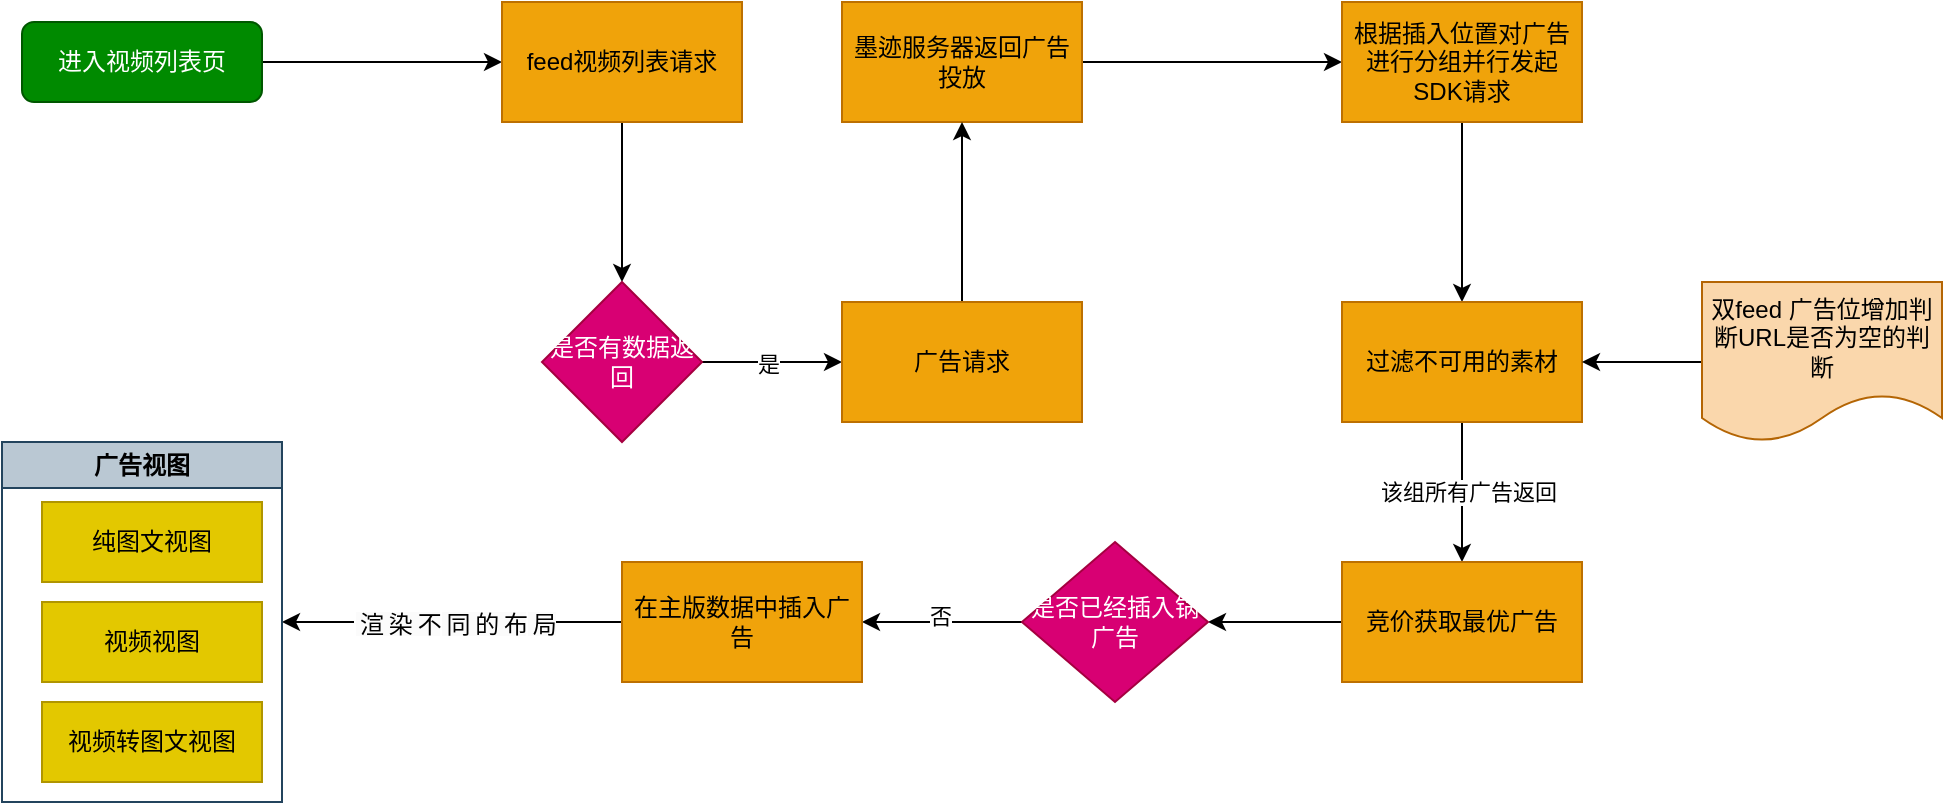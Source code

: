 <mxfile version="24.0.2" type="github">
  <diagram name="第 1 页" id="XviTvijeLKkUur2Iza7P">
    <mxGraphModel dx="1590" dy="1997" grid="1" gridSize="10" guides="1" tooltips="1" connect="1" arrows="1" fold="1" page="1" pageScale="1" pageWidth="827" pageHeight="1169" math="0" shadow="0">
      <root>
        <mxCell id="0" />
        <mxCell id="1" parent="0" />
        <mxCell id="zDgk_tNfl1DSH7jhGKhS-2" style="edgeStyle=orthogonalEdgeStyle;rounded=0;orthogonalLoop=1;jettySize=auto;html=1;entryX=0;entryY=0.5;entryDx=0;entryDy=0;" parent="1" source="zDgk_tNfl1DSH7jhGKhS-4" target="zDgk_tNfl1DSH7jhGKhS-7" edge="1">
          <mxGeometry relative="1" as="geometry" />
        </mxCell>
        <mxCell id="zDgk_tNfl1DSH7jhGKhS-4" value="进入视频列表页" style="rounded=1;whiteSpace=wrap;html=1;fillColor=#008a00;fontColor=#ffffff;strokeColor=#005700;" parent="1" vertex="1">
          <mxGeometry x="10" y="-130" width="120" height="40" as="geometry" />
        </mxCell>
        <mxCell id="zDgk_tNfl1DSH7jhGKhS-34" value="" style="edgeStyle=orthogonalEdgeStyle;rounded=0;orthogonalLoop=1;jettySize=auto;html=1;" parent="1" source="zDgk_tNfl1DSH7jhGKhS-7" target="zDgk_tNfl1DSH7jhGKhS-12" edge="1">
          <mxGeometry relative="1" as="geometry" />
        </mxCell>
        <mxCell id="zDgk_tNfl1DSH7jhGKhS-7" value="feed视频列表请求" style="whiteSpace=wrap;html=1;fillColor=#f0a30a;fontColor=#000000;strokeColor=#BD7000;" parent="1" vertex="1">
          <mxGeometry x="250" y="-140" width="120" height="60" as="geometry" />
        </mxCell>
        <mxCell id="zDgk_tNfl1DSH7jhGKhS-36" value="" style="edgeStyle=orthogonalEdgeStyle;rounded=0;orthogonalLoop=1;jettySize=auto;html=1;" parent="1" source="zDgk_tNfl1DSH7jhGKhS-12" target="zDgk_tNfl1DSH7jhGKhS-35" edge="1">
          <mxGeometry relative="1" as="geometry" />
        </mxCell>
        <mxCell id="zDgk_tNfl1DSH7jhGKhS-37" value="是" style="edgeLabel;html=1;align=center;verticalAlign=middle;resizable=0;points=[];" parent="zDgk_tNfl1DSH7jhGKhS-36" vertex="1" connectable="0">
          <mxGeometry x="-0.068" y="-1" relative="1" as="geometry">
            <mxPoint as="offset" />
          </mxGeometry>
        </mxCell>
        <mxCell id="zDgk_tNfl1DSH7jhGKhS-12" value="是否有数据返回" style="rhombus;whiteSpace=wrap;html=1;rounded=0;fillColor=#d80073;fontColor=#ffffff;strokeColor=#A50040;" parent="1" vertex="1">
          <mxGeometry x="270" width="80" height="80" as="geometry" />
        </mxCell>
        <mxCell id="zDgk_tNfl1DSH7jhGKhS-41" style="edgeStyle=orthogonalEdgeStyle;rounded=0;orthogonalLoop=1;jettySize=auto;html=1;" parent="1" source="zDgk_tNfl1DSH7jhGKhS-17" target="zDgk_tNfl1DSH7jhGKhS-19" edge="1">
          <mxGeometry relative="1" as="geometry" />
        </mxCell>
        <mxCell id="zDgk_tNfl1DSH7jhGKhS-17" value="墨迹服务器返回广告投放" style="whiteSpace=wrap;html=1;fillColor=#f0a30a;fontColor=#000000;strokeColor=#BD7000;" parent="1" vertex="1">
          <mxGeometry x="420" y="-140" width="120" height="60" as="geometry" />
        </mxCell>
        <mxCell id="zDgk_tNfl1DSH7jhGKhS-42" value="" style="edgeStyle=orthogonalEdgeStyle;rounded=0;orthogonalLoop=1;jettySize=auto;html=1;" parent="1" source="zDgk_tNfl1DSH7jhGKhS-19" target="zDgk_tNfl1DSH7jhGKhS-21" edge="1">
          <mxGeometry relative="1" as="geometry" />
        </mxCell>
        <mxCell id="zDgk_tNfl1DSH7jhGKhS-19" value="根据插入位置对广告进行分组并行发起SDK请求" style="whiteSpace=wrap;html=1;fillColor=#f0a30a;fontColor=#000000;strokeColor=#BD7000;" parent="1" vertex="1">
          <mxGeometry x="670" y="-140" width="120" height="60" as="geometry" />
        </mxCell>
        <mxCell id="zDgk_tNfl1DSH7jhGKhS-43" value="" style="edgeStyle=orthogonalEdgeStyle;rounded=0;orthogonalLoop=1;jettySize=auto;html=1;" parent="1" source="zDgk_tNfl1DSH7jhGKhS-21" target="zDgk_tNfl1DSH7jhGKhS-23" edge="1">
          <mxGeometry relative="1" as="geometry" />
        </mxCell>
        <mxCell id="zDgk_tNfl1DSH7jhGKhS-44" value="该组所有广告返回" style="edgeLabel;html=1;align=center;verticalAlign=middle;resizable=0;points=[];" parent="zDgk_tNfl1DSH7jhGKhS-43" vertex="1" connectable="0">
          <mxGeometry x="-0.021" y="3" relative="1" as="geometry">
            <mxPoint as="offset" />
          </mxGeometry>
        </mxCell>
        <mxCell id="zDgk_tNfl1DSH7jhGKhS-21" value="过滤不可用的素材" style="whiteSpace=wrap;html=1;fillColor=#f0a30a;fontColor=#000000;strokeColor=#BD7000;" parent="1" vertex="1">
          <mxGeometry x="670" y="10" width="120" height="60" as="geometry" />
        </mxCell>
        <mxCell id="zDgk_tNfl1DSH7jhGKhS-22" value="" style="edgeStyle=orthogonalEdgeStyle;rounded=0;orthogonalLoop=1;jettySize=auto;html=1;" parent="1" source="zDgk_tNfl1DSH7jhGKhS-23" target="zDgk_tNfl1DSH7jhGKhS-28" edge="1">
          <mxGeometry relative="1" as="geometry" />
        </mxCell>
        <mxCell id="zDgk_tNfl1DSH7jhGKhS-23" value="竞价获取最优广告" style="whiteSpace=wrap;html=1;fillColor=#f0a30a;fontColor=#000000;strokeColor=#BD7000;" parent="1" vertex="1">
          <mxGeometry x="670" y="140" width="120" height="60" as="geometry" />
        </mxCell>
        <mxCell id="zDgk_tNfl1DSH7jhGKhS-24" value="" style="edgeStyle=orthogonalEdgeStyle;rounded=0;orthogonalLoop=1;jettySize=auto;html=1;" parent="1" source="zDgk_tNfl1DSH7jhGKhS-28" target="zDgk_tNfl1DSH7jhGKhS-30" edge="1">
          <mxGeometry relative="1" as="geometry" />
        </mxCell>
        <mxCell id="zDgk_tNfl1DSH7jhGKhS-25" value="否" style="edgeLabel;html=1;align=center;verticalAlign=middle;resizable=0;points=[];" parent="zDgk_tNfl1DSH7jhGKhS-24" vertex="1" connectable="0">
          <mxGeometry y="-3" relative="1" as="geometry">
            <mxPoint x="-1" as="offset" />
          </mxGeometry>
        </mxCell>
        <mxCell id="zDgk_tNfl1DSH7jhGKhS-28" value="是否已经插入锅广告" style="rhombus;whiteSpace=wrap;html=1;rounded=0;fillColor=#d80073;fontColor=#ffffff;strokeColor=#A50040;" parent="1" vertex="1">
          <mxGeometry x="510" y="130" width="93" height="80" as="geometry" />
        </mxCell>
        <mxCell id="zDgk_tNfl1DSH7jhGKhS-29" value="" style="edgeStyle=orthogonalEdgeStyle;rounded=0;orthogonalLoop=1;jettySize=auto;html=1;entryX=1;entryY=0.5;entryDx=0;entryDy=0;" parent="1" source="zDgk_tNfl1DSH7jhGKhS-30" target="-iAQdE9D-gK92adV4hQ8-4" edge="1">
          <mxGeometry relative="1" as="geometry">
            <mxPoint x="160" y="170" as="targetPoint" />
          </mxGeometry>
        </mxCell>
        <mxCell id="-iAQdE9D-gK92adV4hQ8-5" value="&lt;span style=&quot;font-size: 12px; text-wrap: wrap; background-color: rgb(251, 251, 251);&quot;&gt;渲染不同的布局&lt;/span&gt;" style="edgeLabel;html=1;align=center;verticalAlign=middle;resizable=0;points=[];rotation=0;textDirection=vertical-lr;" vertex="1" connectable="0" parent="zDgk_tNfl1DSH7jhGKhS-29">
          <mxGeometry x="-0.156" relative="1" as="geometry">
            <mxPoint x="-13" as="offset" />
          </mxGeometry>
        </mxCell>
        <mxCell id="zDgk_tNfl1DSH7jhGKhS-30" value="在主版数据中插入广告" style="whiteSpace=wrap;html=1;fillColor=#f0a30a;fontColor=#000000;strokeColor=#BD7000;" parent="1" vertex="1">
          <mxGeometry x="310" y="140" width="120" height="60" as="geometry" />
        </mxCell>
        <mxCell id="zDgk_tNfl1DSH7jhGKhS-40" value="" style="edgeStyle=orthogonalEdgeStyle;rounded=0;orthogonalLoop=1;jettySize=auto;html=1;" parent="1" source="zDgk_tNfl1DSH7jhGKhS-35" target="zDgk_tNfl1DSH7jhGKhS-17" edge="1">
          <mxGeometry relative="1" as="geometry" />
        </mxCell>
        <mxCell id="zDgk_tNfl1DSH7jhGKhS-35" value="广告请求" style="whiteSpace=wrap;html=1;fillColor=#f0a30a;fontColor=#000000;strokeColor=#BD7000;" parent="1" vertex="1">
          <mxGeometry x="420" y="10" width="120" height="60" as="geometry" />
        </mxCell>
        <mxCell id="-iAQdE9D-gK92adV4hQ8-2" value="" style="edgeStyle=orthogonalEdgeStyle;rounded=0;orthogonalLoop=1;jettySize=auto;html=1;" edge="1" parent="1" source="-iAQdE9D-gK92adV4hQ8-1" target="zDgk_tNfl1DSH7jhGKhS-21">
          <mxGeometry relative="1" as="geometry" />
        </mxCell>
        <mxCell id="-iAQdE9D-gK92adV4hQ8-1" value="双feed 广告位增加判断URL是否为空的判断" style="shape=document;whiteSpace=wrap;html=1;boundedLbl=1;fillColor=#fad7ac;strokeColor=#b46504;" vertex="1" parent="1">
          <mxGeometry x="850" width="120" height="80" as="geometry" />
        </mxCell>
        <mxCell id="-iAQdE9D-gK92adV4hQ8-4" value="广告视图" style="swimlane;whiteSpace=wrap;html=1;fillColor=#bac8d3;strokeColor=#23445d;" vertex="1" parent="1">
          <mxGeometry y="80" width="140" height="180" as="geometry" />
        </mxCell>
        <mxCell id="-iAQdE9D-gK92adV4hQ8-6" value="纯图文视图" style="rounded=0;whiteSpace=wrap;html=1;fillColor=#e3c800;strokeColor=#B09500;fontColor=#000000;" vertex="1" parent="-iAQdE9D-gK92adV4hQ8-4">
          <mxGeometry x="20" y="30" width="110" height="40" as="geometry" />
        </mxCell>
        <mxCell id="-iAQdE9D-gK92adV4hQ8-7" value="视频视图" style="rounded=0;whiteSpace=wrap;html=1;fillColor=#e3c800;strokeColor=#B09500;fontColor=#000000;" vertex="1" parent="-iAQdE9D-gK92adV4hQ8-4">
          <mxGeometry x="20" y="80" width="110" height="40" as="geometry" />
        </mxCell>
        <mxCell id="-iAQdE9D-gK92adV4hQ8-8" value="视频转图文视图" style="rounded=0;whiteSpace=wrap;html=1;fillColor=#e3c800;strokeColor=#B09500;fontColor=#000000;" vertex="1" parent="-iAQdE9D-gK92adV4hQ8-4">
          <mxGeometry x="20" y="130" width="110" height="40" as="geometry" />
        </mxCell>
      </root>
    </mxGraphModel>
  </diagram>
</mxfile>
